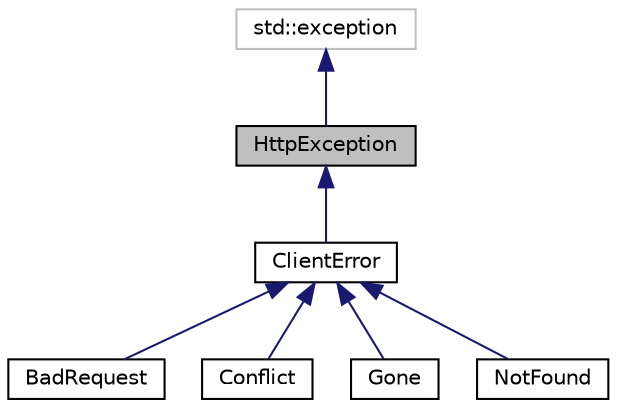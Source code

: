 digraph "HttpException"
{
  edge [fontname="Helvetica",fontsize="10",labelfontname="Helvetica",labelfontsize="10"];
  node [fontname="Helvetica",fontsize="10",shape=record];
  Node0 [label="HttpException",height=0.2,width=0.4,color="black", fillcolor="grey75", style="filled", fontcolor="black"];
  Node1 -> Node0 [dir="back",color="midnightblue",fontsize="10",style="solid",fontname="Helvetica"];
  Node1 [label="std::exception",height=0.2,width=0.4,color="grey75", fillcolor="white", style="filled"];
  Node0 -> Node2 [dir="back",color="midnightblue",fontsize="10",style="solid",fontname="Helvetica"];
  Node2 [label="ClientError",height=0.2,width=0.4,color="black", fillcolor="white", style="filled",URL="$classClientError.html",tooltip="Indicates that client&#39;s request cannot be performed, because of an error made by the client..."];
  Node2 -> Node3 [dir="back",color="midnightblue",fontsize="10",style="solid",fontname="Helvetica"];
  Node3 [label="BadRequest",height=0.2,width=0.4,color="black", fillcolor="white", style="filled",URL="$classBadRequest.html",tooltip="Used when no other 4XX code is appropiate. For example invalid syntax, invalid parameters etc..."];
  Node2 -> Node4 [dir="back",color="midnightblue",fontsize="10",style="solid",fontname="Helvetica"];
  Node4 [label="Conflict",height=0.2,width=0.4,color="black", fillcolor="white", style="filled",URL="$classConflict.html",tooltip="Indicates that a conflict between requests occured. "];
  Node2 -> Node5 [dir="back",color="midnightblue",fontsize="10",style="solid",fontname="Helvetica"];
  Node5 [label="Gone",height=0.2,width=0.4,color="black", fillcolor="white", style="filled",URL="$classGone.html",tooltip="Indicates that the resource requested by the client has been permanently deleted. ..."];
  Node2 -> Node6 [dir="back",color="midnightblue",fontsize="10",style="solid",fontname="Helvetica"];
  Node6 [label="NotFound",height=0.2,width=0.4,color="black", fillcolor="white", style="filled",URL="$classNotFound.html"];
}
